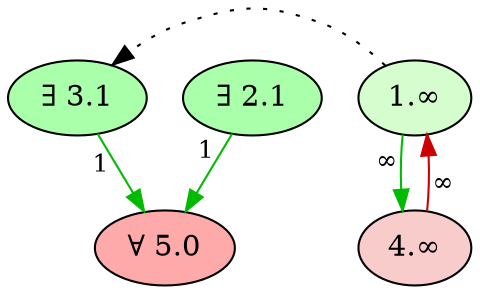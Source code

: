 digraph {
    // Node defaults can be set here if needed
    "5" [style="filled" fillcolor="#FFAAAA" label="∀ 5.0" fontsize=14]
    "3" [style="filled" fillcolor="#AAFFAA" label="∃ 3.1" fontsize=14]
    "2" [style="filled" fillcolor="#AAFFAA" label="∃ 2.1" fontsize=14]
    "1" [style="filled" fillcolor="#d5fdce" label="1.∞" fontsize=14]
    "4" [style="filled" fillcolor="#f7cccb" label="4.∞" fontsize=14]
    edge[labeldistance=1.5 fontsize=12]
    "1" -> "3" [color="black" style="dotted" dir="forward" taillabel="" constraint=false]
    "1" -> "4" [color="#00BB00" style="solid" dir="forward" taillabel="∞" ]
    "2" -> "5" [color="#00BB00" style="solid" dir="forward" taillabel="1" ]
    "3" -> "5" [color="#00BB00" style="solid" dir="forward" taillabel="1" ]
    "4" -> "1" [color="#CC0000" style="solid" dir="forward" taillabel="∞" ]
    {rank = max 5}
    {rank = min 3 2}
}